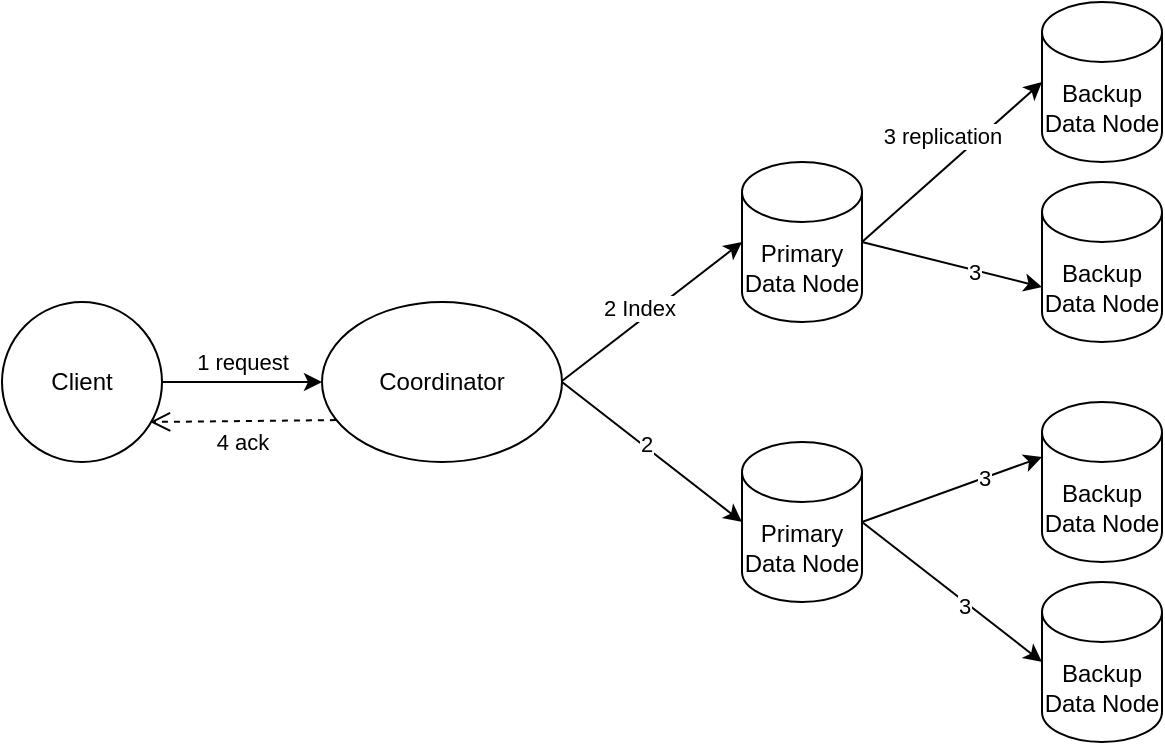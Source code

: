 <mxfile version="14.2.6" type="github">
  <diagram id="VYN1JjxY8SPIQtHlh5-8" name="Page-1">
    <mxGraphModel dx="940" dy="671" grid="1" gridSize="10" guides="1" tooltips="1" connect="1" arrows="1" fold="1" page="1" pageScale="1" pageWidth="827" pageHeight="1169" math="0" shadow="0">
      <root>
        <mxCell id="0" />
        <mxCell id="1" parent="0" />
        <mxCell id="iJc54vKGov-CWWWgFmg2-1" value="Client" style="ellipse;whiteSpace=wrap;html=1;aspect=fixed;" vertex="1" parent="1">
          <mxGeometry x="80" y="240" width="80" height="80" as="geometry" />
        </mxCell>
        <mxCell id="iJc54vKGov-CWWWgFmg2-2" value="Coordinator" style="ellipse;whiteSpace=wrap;html=1;" vertex="1" parent="1">
          <mxGeometry x="240" y="240" width="120" height="80" as="geometry" />
        </mxCell>
        <mxCell id="iJc54vKGov-CWWWgFmg2-3" value="Primary Data Node" style="shape=cylinder3;whiteSpace=wrap;html=1;boundedLbl=1;backgroundOutline=1;size=15;" vertex="1" parent="1">
          <mxGeometry x="450" y="170" width="60" height="80" as="geometry" />
        </mxCell>
        <mxCell id="iJc54vKGov-CWWWgFmg2-4" value="Primary Data Node" style="shape=cylinder3;whiteSpace=wrap;html=1;boundedLbl=1;backgroundOutline=1;size=15;" vertex="1" parent="1">
          <mxGeometry x="450" y="310" width="60" height="80" as="geometry" />
        </mxCell>
        <mxCell id="iJc54vKGov-CWWWgFmg2-6" value="Backup Data Node" style="shape=cylinder3;whiteSpace=wrap;html=1;boundedLbl=1;backgroundOutline=1;size=15;" vertex="1" parent="1">
          <mxGeometry x="600" y="90" width="60" height="80" as="geometry" />
        </mxCell>
        <mxCell id="iJc54vKGov-CWWWgFmg2-9" value="Backup Data Node" style="shape=cylinder3;whiteSpace=wrap;html=1;boundedLbl=1;backgroundOutline=1;size=15;" vertex="1" parent="1">
          <mxGeometry x="600" y="180" width="60" height="80" as="geometry" />
        </mxCell>
        <mxCell id="iJc54vKGov-CWWWgFmg2-10" value="Backup Data Node" style="shape=cylinder3;whiteSpace=wrap;html=1;boundedLbl=1;backgroundOutline=1;size=15;" vertex="1" parent="1">
          <mxGeometry x="600" y="290" width="60" height="80" as="geometry" />
        </mxCell>
        <mxCell id="iJc54vKGov-CWWWgFmg2-11" value="Backup Data Node" style="shape=cylinder3;whiteSpace=wrap;html=1;boundedLbl=1;backgroundOutline=1;size=15;" vertex="1" parent="1">
          <mxGeometry x="600" y="380" width="60" height="80" as="geometry" />
        </mxCell>
        <mxCell id="iJc54vKGov-CWWWgFmg2-12" value="" style="endArrow=classic;html=1;exitX=1;exitY=0.5;exitDx=0;exitDy=0;entryX=0;entryY=0.5;entryDx=0;entryDy=0;" edge="1" parent="1" source="iJc54vKGov-CWWWgFmg2-1" target="iJc54vKGov-CWWWgFmg2-2">
          <mxGeometry width="50" height="50" relative="1" as="geometry">
            <mxPoint x="160" y="330" as="sourcePoint" />
            <mxPoint x="210" y="280" as="targetPoint" />
          </mxGeometry>
        </mxCell>
        <mxCell id="iJc54vKGov-CWWWgFmg2-23" value="1 request" style="edgeLabel;html=1;align=center;verticalAlign=middle;resizable=0;points=[];" vertex="1" connectable="0" parent="iJc54vKGov-CWWWgFmg2-12">
          <mxGeometry x="0.5" y="-1" relative="1" as="geometry">
            <mxPoint x="-20" y="-11" as="offset" />
          </mxGeometry>
        </mxCell>
        <mxCell id="iJc54vKGov-CWWWgFmg2-13" value="" style="endArrow=classic;html=1;exitX=1;exitY=0.5;exitDx=0;exitDy=0;entryX=0;entryY=0.5;entryDx=0;entryDy=0;entryPerimeter=0;" edge="1" parent="1" source="iJc54vKGov-CWWWgFmg2-2" target="iJc54vKGov-CWWWgFmg2-4">
          <mxGeometry width="50" height="50" relative="1" as="geometry">
            <mxPoint x="370" y="279.5" as="sourcePoint" />
            <mxPoint x="450" y="279.5" as="targetPoint" />
          </mxGeometry>
        </mxCell>
        <mxCell id="iJc54vKGov-CWWWgFmg2-28" value="2" style="edgeLabel;html=1;align=center;verticalAlign=middle;resizable=0;points=[];" vertex="1" connectable="0" parent="iJc54vKGov-CWWWgFmg2-13">
          <mxGeometry x="-0.089" y="1" relative="1" as="geometry">
            <mxPoint as="offset" />
          </mxGeometry>
        </mxCell>
        <mxCell id="iJc54vKGov-CWWWgFmg2-14" value="" style="endArrow=classic;html=1;exitX=1;exitY=0.5;exitDx=0;exitDy=0;entryX=0;entryY=0.5;entryDx=0;entryDy=0;entryPerimeter=0;" edge="1" parent="1" target="iJc54vKGov-CWWWgFmg2-3">
          <mxGeometry width="50" height="50" relative="1" as="geometry">
            <mxPoint x="360" y="279.5" as="sourcePoint" />
            <mxPoint x="440" y="279.5" as="targetPoint" />
          </mxGeometry>
        </mxCell>
        <mxCell id="iJc54vKGov-CWWWgFmg2-30" value="2 Index&amp;nbsp;" style="edgeLabel;html=1;align=center;verticalAlign=middle;resizable=0;points=[];" vertex="1" connectable="0" parent="iJc54vKGov-CWWWgFmg2-14">
          <mxGeometry x="0.265" y="-2" relative="1" as="geometry">
            <mxPoint x="-18.14" y="5.49" as="offset" />
          </mxGeometry>
        </mxCell>
        <mxCell id="iJc54vKGov-CWWWgFmg2-15" value="" style="endArrow=classic;html=1;exitX=1;exitY=0.5;exitDx=0;exitDy=0;entryX=0;entryY=0;entryDx=0;entryDy=52.5;entryPerimeter=0;exitPerimeter=0;" edge="1" parent="1" source="iJc54vKGov-CWWWgFmg2-3" target="iJc54vKGov-CWWWgFmg2-9">
          <mxGeometry width="50" height="50" relative="1" as="geometry">
            <mxPoint x="370" y="289.5" as="sourcePoint" />
            <mxPoint x="460" y="200" as="targetPoint" />
          </mxGeometry>
        </mxCell>
        <mxCell id="iJc54vKGov-CWWWgFmg2-25" value="3" style="edgeLabel;html=1;align=center;verticalAlign=middle;resizable=0;points=[];" vertex="1" connectable="0" parent="iJc54vKGov-CWWWgFmg2-15">
          <mxGeometry x="0.249" y="-1" relative="1" as="geometry">
            <mxPoint as="offset" />
          </mxGeometry>
        </mxCell>
        <mxCell id="iJc54vKGov-CWWWgFmg2-16" value="" style="endArrow=classic;html=1;exitX=1;exitY=0.5;exitDx=0;exitDy=0;entryX=0;entryY=0.5;entryDx=0;entryDy=0;entryPerimeter=0;exitPerimeter=0;" edge="1" parent="1" source="iJc54vKGov-CWWWgFmg2-3" target="iJc54vKGov-CWWWgFmg2-6">
          <mxGeometry width="50" height="50" relative="1" as="geometry">
            <mxPoint x="380" y="299.5" as="sourcePoint" />
            <mxPoint x="470" y="210" as="targetPoint" />
          </mxGeometry>
        </mxCell>
        <mxCell id="iJc54vKGov-CWWWgFmg2-24" value="3 replication" style="edgeLabel;html=1;align=center;verticalAlign=middle;resizable=0;points=[];" vertex="1" connectable="0" parent="iJc54vKGov-CWWWgFmg2-16">
          <mxGeometry x="0.344" y="1" relative="1" as="geometry">
            <mxPoint x="-20.18" y="1.33" as="offset" />
          </mxGeometry>
        </mxCell>
        <mxCell id="iJc54vKGov-CWWWgFmg2-17" value="" style="endArrow=classic;html=1;exitX=1;exitY=0.5;exitDx=0;exitDy=0;entryX=0;entryY=0.5;entryDx=0;entryDy=0;entryPerimeter=0;exitPerimeter=0;" edge="1" parent="1" source="iJc54vKGov-CWWWgFmg2-4" target="iJc54vKGov-CWWWgFmg2-11">
          <mxGeometry width="50" height="50" relative="1" as="geometry">
            <mxPoint x="520" y="200" as="sourcePoint" />
            <mxPoint x="610" y="242.5" as="targetPoint" />
          </mxGeometry>
        </mxCell>
        <mxCell id="iJc54vKGov-CWWWgFmg2-27" value="3" style="edgeLabel;html=1;align=center;verticalAlign=middle;resizable=0;points=[];" vertex="1" connectable="0" parent="iJc54vKGov-CWWWgFmg2-17">
          <mxGeometry x="0.159" y="-2" relative="1" as="geometry">
            <mxPoint as="offset" />
          </mxGeometry>
        </mxCell>
        <mxCell id="iJc54vKGov-CWWWgFmg2-18" value="" style="endArrow=classic;html=1;exitX=1;exitY=0.5;exitDx=0;exitDy=0;entryX=0;entryY=0;entryDx=0;entryDy=27.5;entryPerimeter=0;exitPerimeter=0;" edge="1" parent="1" source="iJc54vKGov-CWWWgFmg2-4" target="iJc54vKGov-CWWWgFmg2-10">
          <mxGeometry width="50" height="50" relative="1" as="geometry">
            <mxPoint x="520" y="360" as="sourcePoint" />
            <mxPoint x="610" y="290" as="targetPoint" />
          </mxGeometry>
        </mxCell>
        <mxCell id="iJc54vKGov-CWWWgFmg2-26" value="3" style="edgeLabel;html=1;align=center;verticalAlign=middle;resizable=0;points=[];" vertex="1" connectable="0" parent="iJc54vKGov-CWWWgFmg2-18">
          <mxGeometry x="0.355" relative="1" as="geometry">
            <mxPoint as="offset" />
          </mxGeometry>
        </mxCell>
        <mxCell id="iJc54vKGov-CWWWgFmg2-19" value="" style="html=1;verticalAlign=bottom;endArrow=open;dashed=1;endSize=8;exitX=0.058;exitY=0.738;exitDx=0;exitDy=0;exitPerimeter=0;entryX=0.925;entryY=0.75;entryDx=0;entryDy=0;entryPerimeter=0;" edge="1" parent="1" source="iJc54vKGov-CWWWgFmg2-2" target="iJc54vKGov-CWWWgFmg2-1">
          <mxGeometry relative="1" as="geometry">
            <mxPoint x="240" y="300" as="sourcePoint" />
            <mxPoint x="160" y="300" as="targetPoint" />
          </mxGeometry>
        </mxCell>
        <mxCell id="iJc54vKGov-CWWWgFmg2-29" value="4 ack" style="edgeLabel;html=1;align=center;verticalAlign=middle;resizable=0;points=[];" vertex="1" connectable="0" parent="iJc54vKGov-CWWWgFmg2-19">
          <mxGeometry x="0.225" y="-2" relative="1" as="geometry">
            <mxPoint x="10.06" y="12.37" as="offset" />
          </mxGeometry>
        </mxCell>
      </root>
    </mxGraphModel>
  </diagram>
</mxfile>
